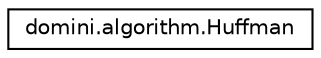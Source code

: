 digraph "Graphical Class Hierarchy"
{
  edge [fontname="Helvetica",fontsize="10",labelfontname="Helvetica",labelfontsize="10"];
  node [fontname="Helvetica",fontsize="10",shape=record];
  rankdir="LR";
  Node0 [label="domini.algorithm.Huffman",height=0.2,width=0.4,color="black", fillcolor="white", style="filled",URL="$classdomini_1_1algorithm_1_1Huffman.html",tooltip="Codificació Huffman. "];
}
